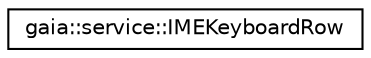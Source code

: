 digraph G
{
  edge [fontname="Helvetica",fontsize="10",labelfontname="Helvetica",labelfontsize="10"];
  node [fontname="Helvetica",fontsize="10",shape=record];
  rankdir=LR;
  Node1 [label="gaia::service::IMEKeyboardRow",height=0.2,width=0.4,color="black", fillcolor="white", style="filled",URL="$de/dfc/classgaia_1_1service_1_1_i_m_e_keyboard_row.html",tooltip="Container for keys(IMEKeyboardKey) in the keyboard(IMEKeyboard)."];
}
